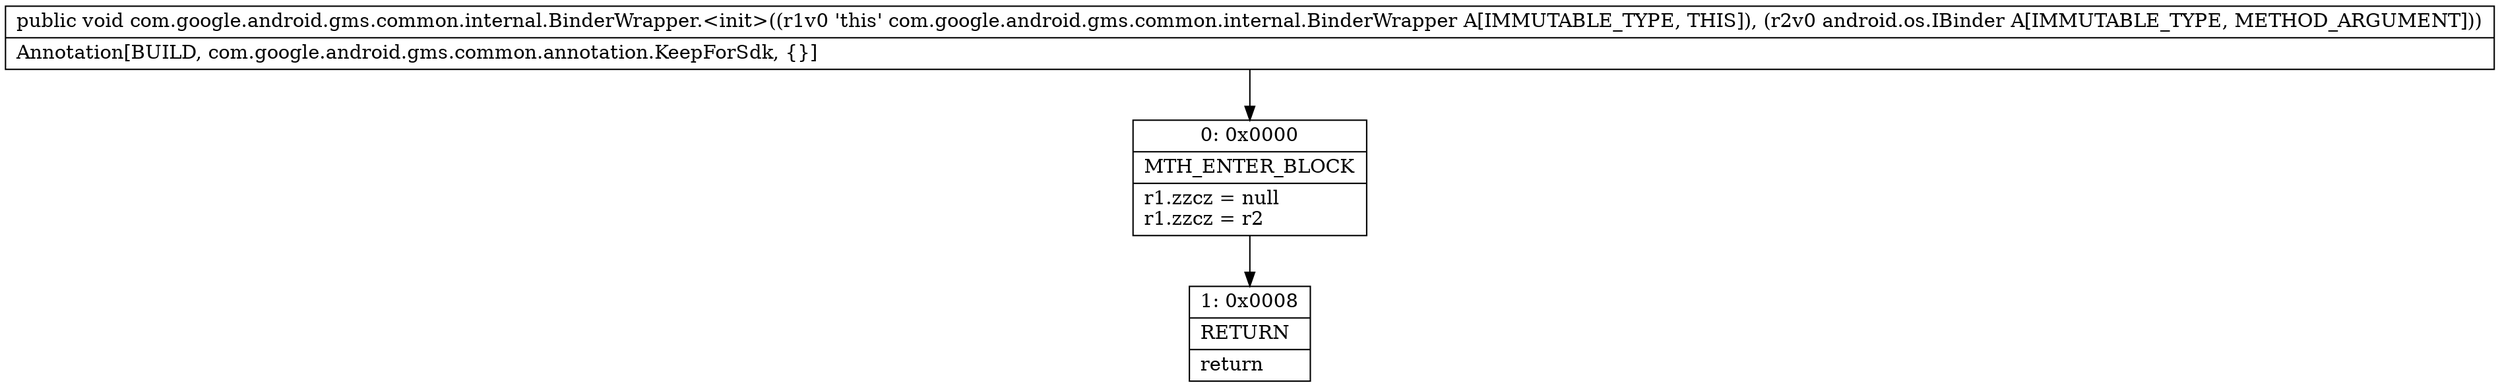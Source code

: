 digraph "CFG forcom.google.android.gms.common.internal.BinderWrapper.\<init\>(Landroid\/os\/IBinder;)V" {
Node_0 [shape=record,label="{0\:\ 0x0000|MTH_ENTER_BLOCK\l|r1.zzcz = null\lr1.zzcz = r2\l}"];
Node_1 [shape=record,label="{1\:\ 0x0008|RETURN\l|return\l}"];
MethodNode[shape=record,label="{public void com.google.android.gms.common.internal.BinderWrapper.\<init\>((r1v0 'this' com.google.android.gms.common.internal.BinderWrapper A[IMMUTABLE_TYPE, THIS]), (r2v0 android.os.IBinder A[IMMUTABLE_TYPE, METHOD_ARGUMENT]))  | Annotation[BUILD, com.google.android.gms.common.annotation.KeepForSdk, \{\}]\l}"];
MethodNode -> Node_0;
Node_0 -> Node_1;
}

